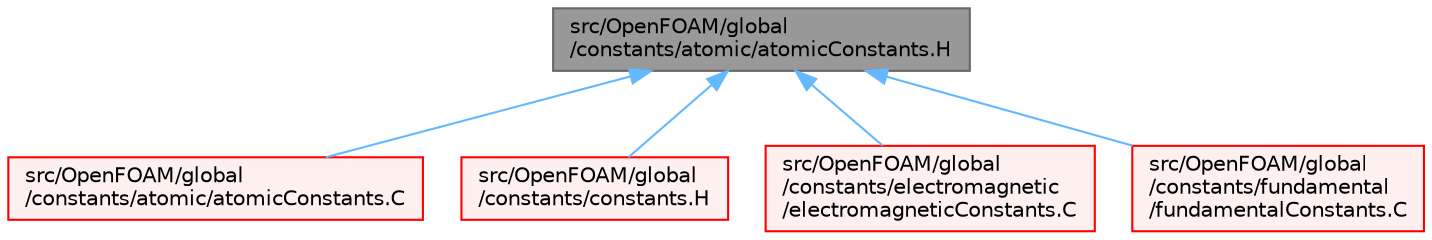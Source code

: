 digraph "src/OpenFOAM/global/constants/atomic/atomicConstants.H"
{
 // LATEX_PDF_SIZE
  bgcolor="transparent";
  edge [fontname=Helvetica,fontsize=10,labelfontname=Helvetica,labelfontsize=10];
  node [fontname=Helvetica,fontsize=10,shape=box,height=0.2,width=0.4];
  Node1 [id="Node000001",label="src/OpenFOAM/global\l/constants/atomic/atomicConstants.H",height=0.2,width=0.4,color="gray40", fillcolor="grey60", style="filled", fontcolor="black",tooltip=" "];
  Node1 -> Node2 [id="edge1_Node000001_Node000002",dir="back",color="steelblue1",style="solid",tooltip=" "];
  Node2 [id="Node000002",label="src/OpenFOAM/global\l/constants/atomic/atomicConstants.C",height=0.2,width=0.4,color="red", fillcolor="#FFF0F0", style="filled",URL="$atomicConstants_8C.html",tooltip=" "];
  Node1 -> Node5 [id="edge2_Node000001_Node000005",dir="back",color="steelblue1",style="solid",tooltip=" "];
  Node5 [id="Node000005",label="src/OpenFOAM/global\l/constants/constants.H",height=0.2,width=0.4,color="red", fillcolor="#FFF0F0", style="filled",URL="$constants_8H.html",tooltip=" "];
  Node1 -> Node74 [id="edge3_Node000001_Node000074",dir="back",color="steelblue1",style="solid",tooltip=" "];
  Node74 [id="Node000074",label="src/OpenFOAM/global\l/constants/electromagnetic\l/electromagneticConstants.C",height=0.2,width=0.4,color="red", fillcolor="#FFF0F0", style="filled",URL="$electromagneticConstants_8C.html",tooltip=" "];
  Node1 -> Node75 [id="edge4_Node000001_Node000075",dir="back",color="steelblue1",style="solid",tooltip=" "];
  Node75 [id="Node000075",label="src/OpenFOAM/global\l/constants/fundamental\l/fundamentalConstants.C",height=0.2,width=0.4,color="red", fillcolor="#FFF0F0", style="filled",URL="$fundamentalConstants_8C.html",tooltip=" "];
}
